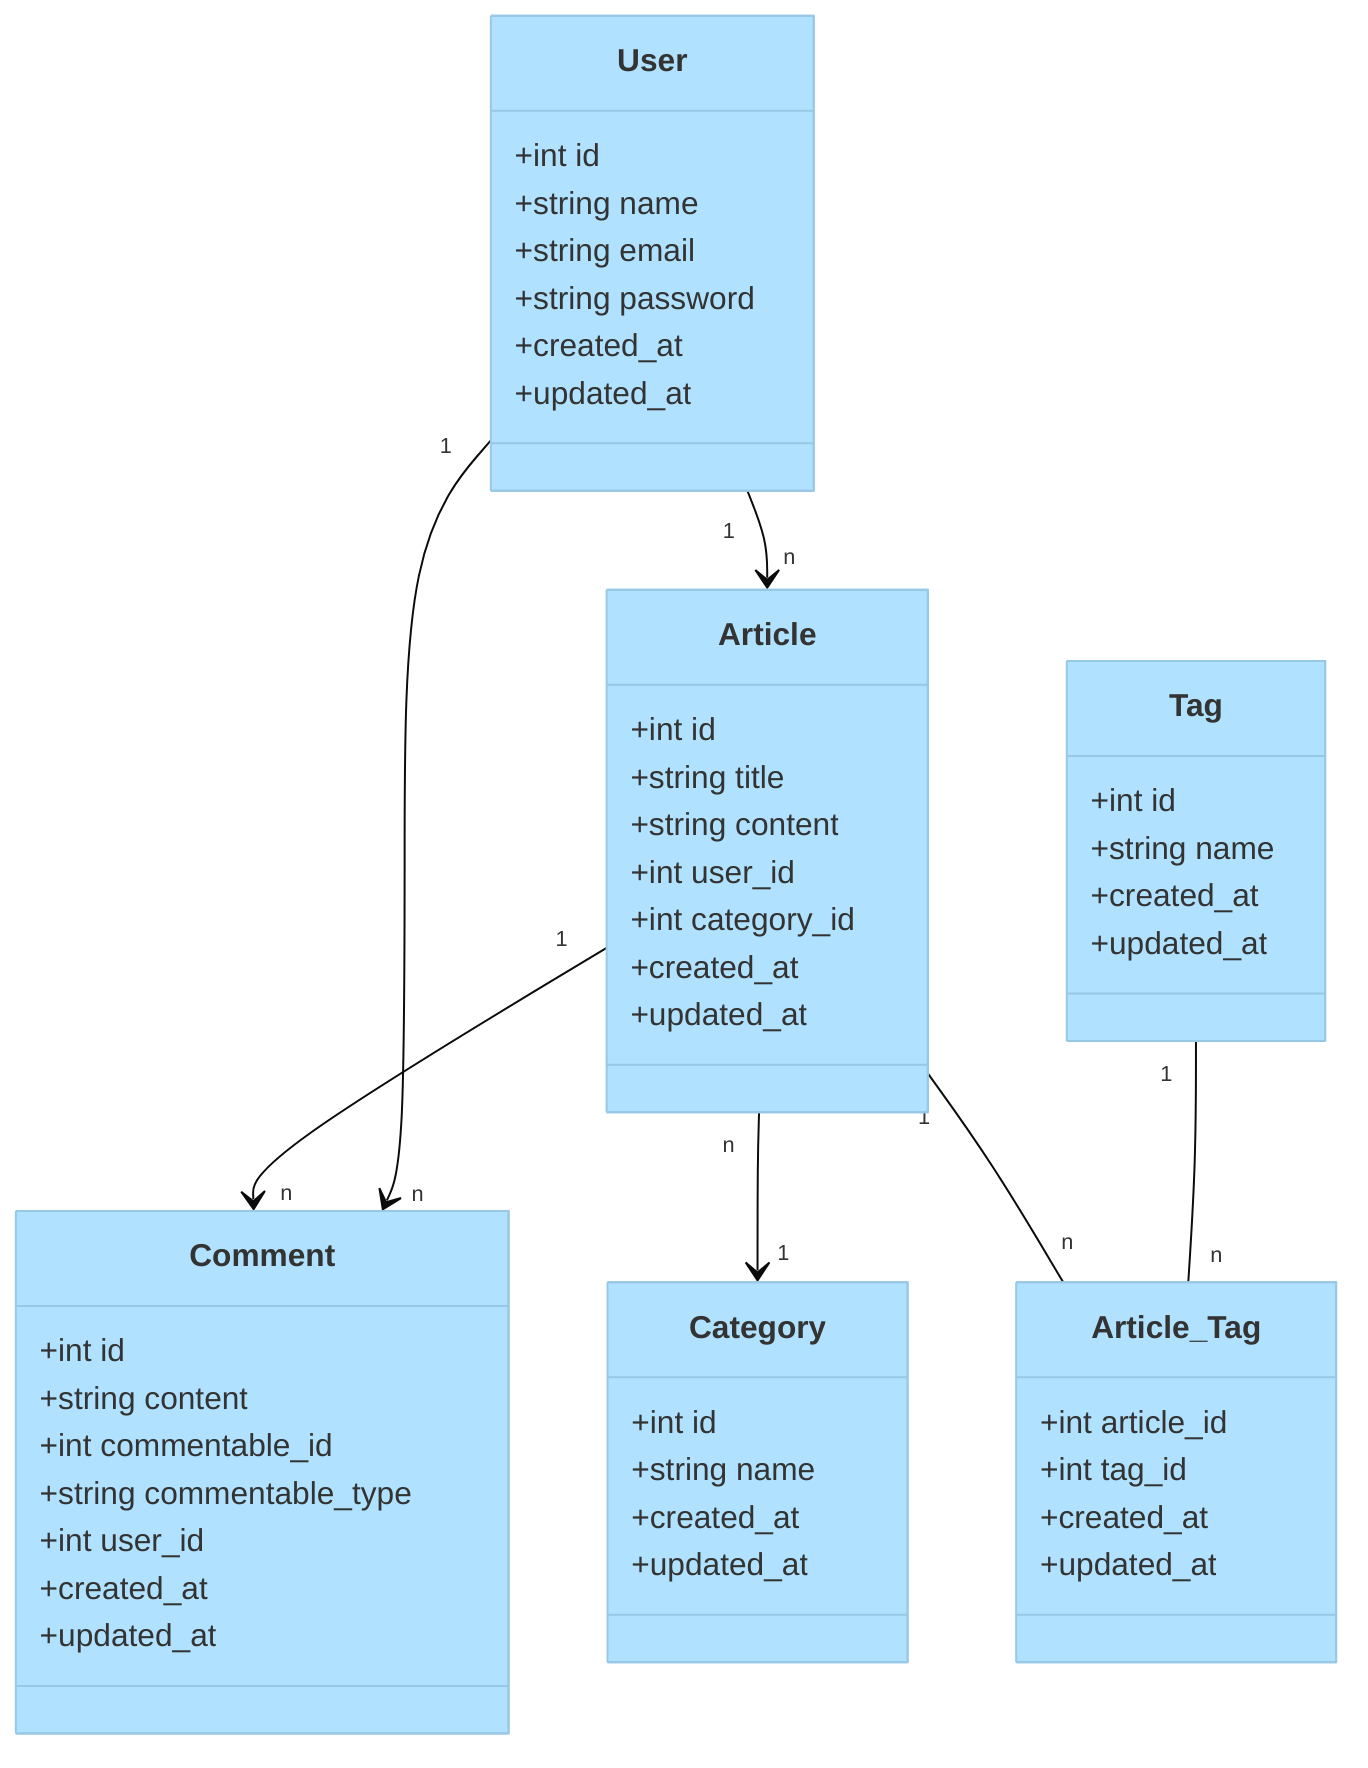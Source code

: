 %%{init: {'theme': 'base', 'themeVariables': {'primaryColor': '#B0E2FF', 'edgeLabelBackground': '#E6F7FF', 'tertiaryColor': '#D9F2FF'}}}%%

classDiagram
  class User {
    +int id
    +string name
    +string email
    +string password
    +created_at
    +updated_at
  }

  class Article {
    +int id
    +string title
    +string content
    +int user_id
    +int category_id
    +created_at
    +updated_at
  }

  class Category {
    +int id
    +string name
    +created_at
    +updated_at
  }

  class Tag {
    +int id
    +string name
    +created_at
    +updated_at
  }

  class Article_Tag {
    +int article_id
    +int tag_id
    +created_at
    +updated_at
  }

  class Comment {
    +int id
    +string content
    +int commentable_id
    +string commentable_type
    +int user_id
    +created_at
    +updated_at
  }

  Article "n" --> "1" Category
  Article "1" --> "n" Comment
  Article "1" -- "n" Article_Tag
  Tag "1" -- "n" Article_Tag
  User "1" --> "n" Comment
  User "1" --> "n" Article